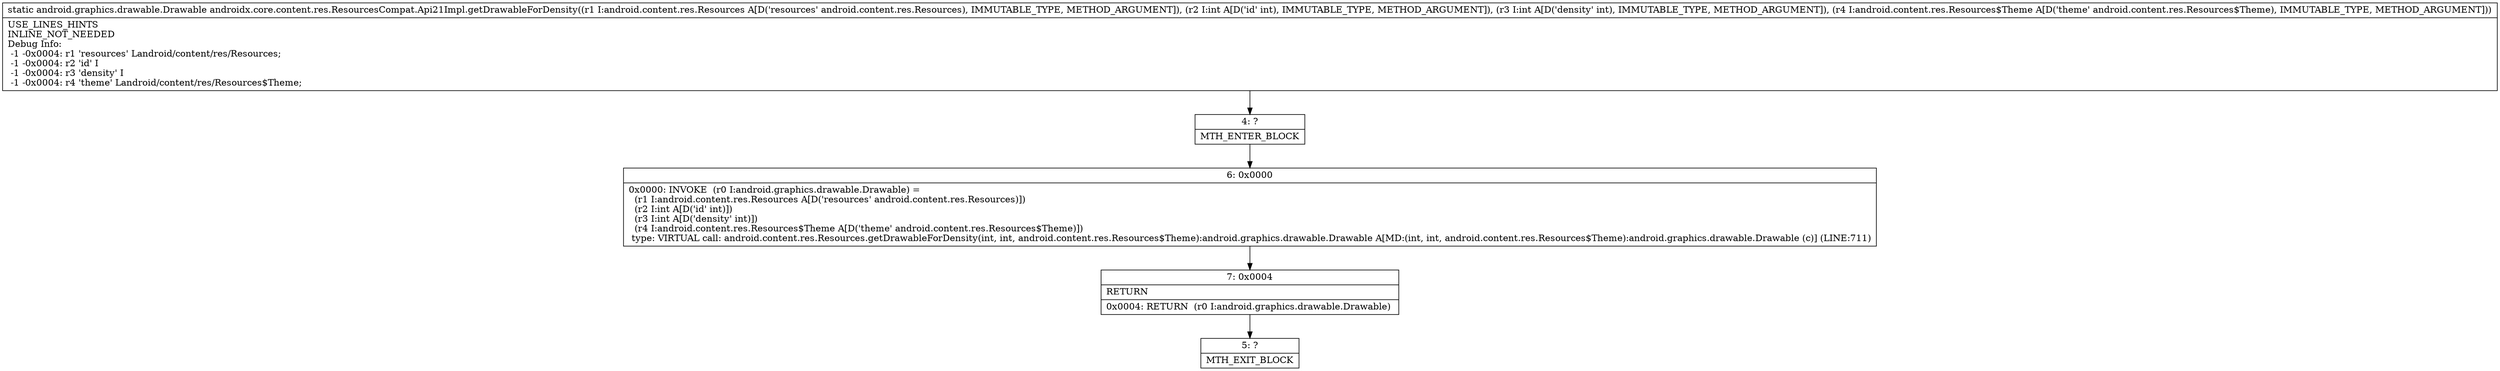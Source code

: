 digraph "CFG forandroidx.core.content.res.ResourcesCompat.Api21Impl.getDrawableForDensity(Landroid\/content\/res\/Resources;IILandroid\/content\/res\/Resources$Theme;)Landroid\/graphics\/drawable\/Drawable;" {
Node_4 [shape=record,label="{4\:\ ?|MTH_ENTER_BLOCK\l}"];
Node_6 [shape=record,label="{6\:\ 0x0000|0x0000: INVOKE  (r0 I:android.graphics.drawable.Drawable) = \l  (r1 I:android.content.res.Resources A[D('resources' android.content.res.Resources)])\l  (r2 I:int A[D('id' int)])\l  (r3 I:int A[D('density' int)])\l  (r4 I:android.content.res.Resources$Theme A[D('theme' android.content.res.Resources$Theme)])\l type: VIRTUAL call: android.content.res.Resources.getDrawableForDensity(int, int, android.content.res.Resources$Theme):android.graphics.drawable.Drawable A[MD:(int, int, android.content.res.Resources$Theme):android.graphics.drawable.Drawable (c)] (LINE:711)\l}"];
Node_7 [shape=record,label="{7\:\ 0x0004|RETURN\l|0x0004: RETURN  (r0 I:android.graphics.drawable.Drawable) \l}"];
Node_5 [shape=record,label="{5\:\ ?|MTH_EXIT_BLOCK\l}"];
MethodNode[shape=record,label="{static android.graphics.drawable.Drawable androidx.core.content.res.ResourcesCompat.Api21Impl.getDrawableForDensity((r1 I:android.content.res.Resources A[D('resources' android.content.res.Resources), IMMUTABLE_TYPE, METHOD_ARGUMENT]), (r2 I:int A[D('id' int), IMMUTABLE_TYPE, METHOD_ARGUMENT]), (r3 I:int A[D('density' int), IMMUTABLE_TYPE, METHOD_ARGUMENT]), (r4 I:android.content.res.Resources$Theme A[D('theme' android.content.res.Resources$Theme), IMMUTABLE_TYPE, METHOD_ARGUMENT]))  | USE_LINES_HINTS\lINLINE_NOT_NEEDED\lDebug Info:\l  \-1 \-0x0004: r1 'resources' Landroid\/content\/res\/Resources;\l  \-1 \-0x0004: r2 'id' I\l  \-1 \-0x0004: r3 'density' I\l  \-1 \-0x0004: r4 'theme' Landroid\/content\/res\/Resources$Theme;\l}"];
MethodNode -> Node_4;Node_4 -> Node_6;
Node_6 -> Node_7;
Node_7 -> Node_5;
}

